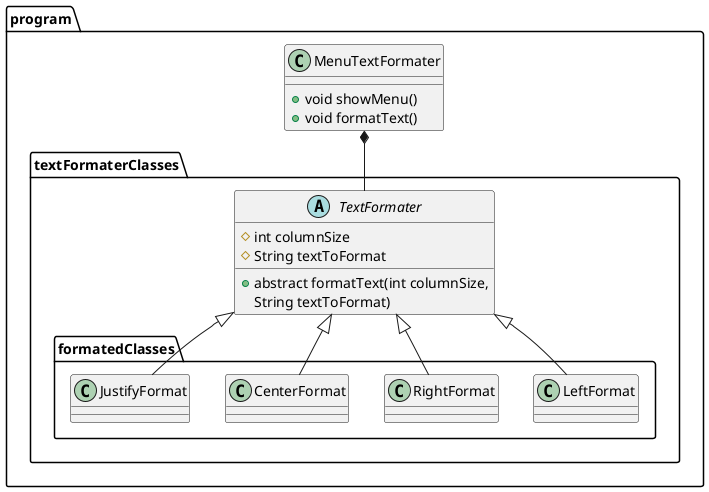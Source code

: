@startuml textPreviewer

package program{

    class MenuTextFormater{

        + void showMenu()
        + void formatText()


    }







    package textFormaterClasses{

        abstract class TextFormater{
            # int columnSize
            # String textToFormat

            + abstract formatText(int columnSize,
            String textToFormat)

            

        }


        package formatedClasses{

            class LeftFormat{
                
            }
            class RightFormat{
                
            }
            class CenterFormat{
                
            }
            class JustifyFormat{
                
            }
        }

    }
}

MenuTextFormater *-- TextFormater

TextFormater <|-- LeftFormat
TextFormater <|-- RightFormat
TextFormater <|-- CenterFormat
TextFormater <|-- JustifyFormat






@enduml